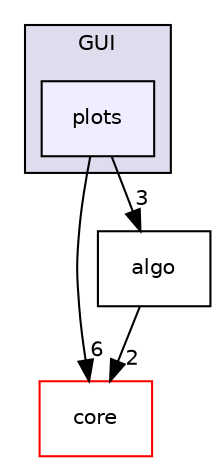 digraph "plots" {
  compound=true
  node [ fontsize="10", fontname="Helvetica"];
  edge [ labelfontsize="10", labelfontname="Helvetica"];
  subgraph clusterdir_25ff8c1ad5d1c1b81f74f41ffd9e6e6e {
    graph [ bgcolor="#ddddee", pencolor="black", label="GUI" fontname="Helvetica", fontsize="10", URL="dir_25ff8c1ad5d1c1b81f74f41ffd9e6e6e.html"]
  dir_7d62614e3f1f4f980f859b33fc213674 [shape=box, label="plots", style="filled", fillcolor="#eeeeff", pencolor="black", URL="dir_7d62614e3f1f4f980f859b33fc213674.html"];
  }
  dir_d5590a7ef232b7ef673ced649b950d62 [shape=box label="core" fillcolor="white" style="filled" color="red" URL="dir_d5590a7ef232b7ef673ced649b950d62.html"];
  dir_0d13f36d511829bd3d121ed6f9f5b468 [shape=box label="algo" URL="dir_0d13f36d511829bd3d121ed6f9f5b468.html"];
  dir_7d62614e3f1f4f980f859b33fc213674->dir_d5590a7ef232b7ef673ced649b950d62 [headlabel="6", labeldistance=1.5 headhref="dir_000006_000001.html"];
  dir_7d62614e3f1f4f980f859b33fc213674->dir_0d13f36d511829bd3d121ed6f9f5b468 [headlabel="3", labeldistance=1.5 headhref="dir_000006_000004.html"];
  dir_0d13f36d511829bd3d121ed6f9f5b468->dir_d5590a7ef232b7ef673ced649b950d62 [headlabel="2", labeldistance=1.5 headhref="dir_000004_000001.html"];
}
